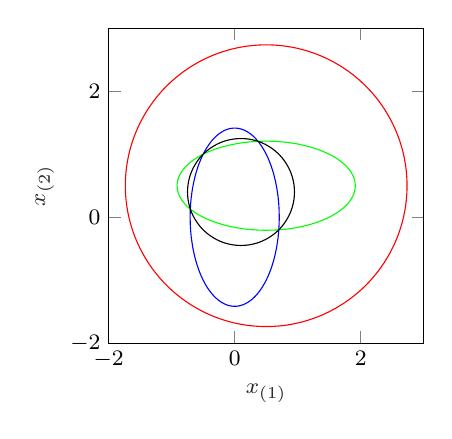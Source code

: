 % This file was created by matlab2tikz.
%
\begin{tikzpicture}
\footnotesize

\begin{axis}[%
width=4cm,
height=4cm,
at={(0in,0in)},
scale only axis,
xmin=-2,
xmax=3,
xlabel style={font=\color{white!15!black}},
xlabel={$x_{(1)}$},
ymin=-2,
ymax=3,
ylabel style={font=\color{white!15!black}},
ylabel={$x_{(2)}$},
axis background/.style={fill=white}
]
\addplot [color=blue, forget plot]
  table[row sep=crcr]{%
0.001	1.414\\
0.006	1.414\\
0.008	1.414\\
0.01	1.414\\
0.014	1.414\\
0.017	1.414\\
0.021	1.414\\
0.023	1.413\\
0.026	1.413\\
0.03	1.413\\
0.032	1.413\\
0.037	1.412\\
0.039	1.412\\
0.041	1.412\\
0.043	1.411\\
0.046	1.411\\
0.048	1.411\\
0.05	1.411\\
0.052	1.41\\
0.055	1.41\\
0.057	1.41\\
0.059	1.409\\
0.061	1.409\\
0.064	1.409\\
0.066	1.408\\
0.068	1.408\\
0.07	1.407\\
0.082	1.405\\
0.084	1.404\\
0.087	1.404\\
0.096	1.401\\
0.098	1.401\\
0.101	1.4\\
0.103	1.399\\
0.105	1.399\\
0.107	1.398\\
0.11	1.397\\
0.112	1.396\\
0.115	1.395\\
0.117	1.395\\
0.124	1.392\\
0.136	1.388\\
0.139	1.387\\
0.141	1.386\\
0.143	1.385\\
0.146	1.384\\
0.148	1.383\\
0.151	1.382\\
0.153	1.381\\
0.158	1.378\\
0.168	1.374\\
0.171	1.372\\
0.176	1.37\\
0.178	1.369\\
0.181	1.367\\
0.183	1.366\\
0.191	1.361\\
0.194	1.36\\
0.197	1.359\\
0.199	1.357\\
0.202	1.355\\
0.207	1.352\\
0.21	1.351\\
0.218	1.345\\
0.221	1.344\\
0.223	1.342\\
0.226	1.34\\
0.229	1.338\\
0.232	1.336\\
0.234	1.334\\
0.237	1.332\\
0.24	1.33\\
0.243	1.328\\
0.246	1.326\\
0.248	1.324\\
0.251	1.322\\
0.254	1.32\\
0.257	1.317\\
0.263	1.313\\
0.266	1.31\\
0.269	1.308\\
0.272	1.306\\
0.275	1.303\\
0.278	1.301\\
0.284	1.295\\
0.287	1.293\\
0.29	1.29\\
0.293	1.287\\
0.299	1.282\\
0.302	1.279\\
0.308	1.273\\
0.311	1.27\\
0.321	1.26\\
0.324	1.257\\
0.328	1.253\\
0.331	1.25\\
0.334	1.247\\
0.337	1.243\\
0.344	1.236\\
0.347	1.232\\
0.35	1.228\\
0.354	1.224\\
0.357	1.22\\
0.361	1.216\\
0.364	1.212\\
0.367	1.208\\
0.371	1.204\\
0.378	1.195\\
0.385	1.186\\
0.388	1.182\\
0.392	1.177\\
0.399	1.167\\
0.406	1.157\\
0.413	1.147\\
0.417	1.142\\
0.421	1.136\\
0.425	1.131\\
0.428	1.125\\
0.432	1.12\\
0.436	1.114\\
0.44	1.108\\
0.443	1.102\\
0.447	1.096\\
0.455	1.083\\
0.458	1.077\\
0.462	1.07\\
0.466	1.063\\
0.47	1.057\\
0.474	1.05\\
0.478	1.043\\
0.482	1.036\\
0.485	1.028\\
0.489	1.021\\
0.493	1.013\\
0.497	1.006\\
0.505	0.99\\
0.509	0.982\\
0.513	0.973\\
0.517	0.965\\
0.521	0.957\\
0.525	0.948\\
0.529	0.939\\
0.533	0.93\\
0.537	0.921\\
0.541	0.912\\
0.544	0.902\\
0.548	0.893\\
0.552	0.883\\
0.556	0.873\\
0.56	0.863\\
0.564	0.853\\
0.568	0.842\\
0.572	0.832\\
0.576	0.821\\
0.58	0.81\\
0.583	0.799\\
0.587	0.788\\
0.591	0.776\\
0.595	0.765\\
0.599	0.753\\
0.602	0.741\\
0.606	0.729\\
0.61	0.717\\
0.613	0.704\\
0.617	0.692\\
0.62	0.679\\
0.624	0.666\\
0.627	0.653\\
0.631	0.639\\
0.634	0.626\\
0.637	0.612\\
0.641	0.598\\
0.644	0.584\\
0.647	0.57\\
0.65	0.556\\
0.653	0.541\\
0.656	0.526\\
0.659	0.512\\
0.662	0.497\\
0.665	0.481\\
0.668	0.466\\
0.67	0.451\\
0.675	0.419\\
0.678	0.403\\
0.68	0.387\\
0.682	0.371\\
0.684	0.355\\
0.687	0.338\\
0.689	0.322\\
0.691	0.305\\
0.692	0.288\\
0.694	0.271\\
0.696	0.254\\
0.697	0.237\\
0.699	0.22\\
0.7	0.203\\
0.701	0.185\\
0.702	0.168\\
0.703	0.15\\
0.704	0.133\\
0.705	0.115\\
0.705	0.098\\
0.706	0.08\\
0.706	0.062\\
0.707	0.044\\
0.707	0.027\\
0.707	0.009\\
0.707	-0.009\\
0.707	-0.027\\
0.707	-0.044\\
0.706	-0.062\\
0.706	-0.08\\
0.705	-0.098\\
0.705	-0.115\\
0.704	-0.133\\
0.703	-0.15\\
0.702	-0.168\\
0.701	-0.185\\
0.7	-0.203\\
0.699	-0.22\\
0.697	-0.237\\
0.696	-0.254\\
0.694	-0.271\\
0.692	-0.288\\
0.691	-0.305\\
0.689	-0.322\\
0.687	-0.338\\
0.684	-0.355\\
0.682	-0.371\\
0.68	-0.387\\
0.678	-0.403\\
0.675	-0.419\\
0.67	-0.451\\
0.668	-0.466\\
0.665	-0.481\\
0.662	-0.497\\
0.659	-0.512\\
0.656	-0.526\\
0.653	-0.541\\
0.65	-0.556\\
0.647	-0.57\\
0.644	-0.584\\
0.641	-0.598\\
0.637	-0.612\\
0.634	-0.626\\
0.631	-0.639\\
0.627	-0.653\\
0.624	-0.666\\
0.62	-0.679\\
0.617	-0.692\\
0.613	-0.704\\
0.61	-0.717\\
0.606	-0.729\\
0.602	-0.741\\
0.599	-0.753\\
0.595	-0.765\\
0.591	-0.776\\
0.587	-0.788\\
0.583	-0.799\\
0.58	-0.81\\
0.576	-0.821\\
0.572	-0.832\\
0.568	-0.842\\
0.564	-0.853\\
0.56	-0.863\\
0.556	-0.873\\
0.552	-0.883\\
0.548	-0.893\\
0.544	-0.902\\
0.541	-0.912\\
0.537	-0.921\\
0.533	-0.93\\
0.529	-0.939\\
0.525	-0.948\\
0.521	-0.957\\
0.517	-0.965\\
0.513	-0.973\\
0.509	-0.982\\
0.505	-0.99\\
0.497	-1.006\\
0.493	-1.013\\
0.489	-1.021\\
0.485	-1.028\\
0.482	-1.036\\
0.478	-1.043\\
0.474	-1.05\\
0.47	-1.057\\
0.466	-1.063\\
0.462	-1.07\\
0.458	-1.077\\
0.455	-1.083\\
0.447	-1.096\\
0.443	-1.102\\
0.44	-1.108\\
0.436	-1.114\\
0.432	-1.12\\
0.428	-1.125\\
0.425	-1.131\\
0.421	-1.136\\
0.417	-1.142\\
0.413	-1.147\\
0.406	-1.157\\
0.399	-1.167\\
0.392	-1.177\\
0.388	-1.182\\
0.385	-1.186\\
0.378	-1.195\\
0.371	-1.204\\
0.367	-1.208\\
0.364	-1.212\\
0.361	-1.216\\
0.357	-1.22\\
0.354	-1.224\\
0.35	-1.228\\
0.347	-1.232\\
0.344	-1.236\\
0.337	-1.243\\
0.334	-1.247\\
0.331	-1.25\\
0.328	-1.253\\
0.324	-1.257\\
0.321	-1.26\\
0.311	-1.27\\
0.308	-1.273\\
0.302	-1.279\\
0.299	-1.282\\
0.293	-1.287\\
0.29	-1.29\\
0.287	-1.293\\
0.284	-1.295\\
0.278	-1.301\\
0.275	-1.303\\
0.272	-1.306\\
0.269	-1.308\\
0.266	-1.31\\
0.263	-1.313\\
0.257	-1.317\\
0.254	-1.32\\
0.251	-1.322\\
0.248	-1.324\\
0.246	-1.326\\
0.243	-1.328\\
0.24	-1.33\\
0.237	-1.332\\
0.234	-1.334\\
0.232	-1.336\\
0.229	-1.338\\
0.226	-1.34\\
0.223	-1.342\\
0.221	-1.344\\
0.218	-1.345\\
0.21	-1.351\\
0.207	-1.352\\
0.202	-1.355\\
0.199	-1.357\\
0.197	-1.359\\
0.194	-1.36\\
0.191	-1.361\\
0.183	-1.366\\
0.181	-1.367\\
0.178	-1.369\\
0.176	-1.37\\
0.171	-1.372\\
0.168	-1.374\\
0.158	-1.378\\
0.153	-1.381\\
0.151	-1.382\\
0.148	-1.383\\
0.146	-1.384\\
0.143	-1.385\\
0.141	-1.386\\
0.139	-1.387\\
0.136	-1.388\\
0.124	-1.392\\
0.117	-1.395\\
0.115	-1.395\\
0.112	-1.396\\
0.11	-1.397\\
0.107	-1.398\\
0.105	-1.399\\
0.103	-1.399\\
0.101	-1.4\\
0.098	-1.401\\
0.096	-1.401\\
0.087	-1.404\\
0.084	-1.404\\
0.082	-1.405\\
0.07	-1.407\\
0.068	-1.408\\
0.066	-1.408\\
0.064	-1.409\\
0.061	-1.409\\
0.059	-1.409\\
0.057	-1.41\\
0.055	-1.41\\
0.052	-1.41\\
0.05	-1.411\\
0.048	-1.411\\
0.046	-1.411\\
0.043	-1.411\\
0.041	-1.412\\
0.039	-1.412\\
0.037	-1.412\\
0.032	-1.413\\
0.03	-1.413\\
0.026	-1.413\\
0.023	-1.413\\
0.021	-1.414\\
0.017	-1.414\\
0.014	-1.414\\
0.01	-1.414\\
0.008	-1.414\\
0.006	-1.414\\
-0.006	-1.414\\
-0.008	-1.414\\
-0.01	-1.414\\
-0.014	-1.414\\
-0.017	-1.414\\
-0.021	-1.414\\
-0.023	-1.413\\
-0.026	-1.413\\
-0.03	-1.413\\
-0.032	-1.413\\
-0.037	-1.412\\
-0.039	-1.412\\
-0.041	-1.412\\
-0.043	-1.411\\
-0.046	-1.411\\
-0.048	-1.411\\
-0.05	-1.411\\
-0.052	-1.41\\
-0.055	-1.41\\
-0.057	-1.41\\
-0.059	-1.409\\
-0.061	-1.409\\
-0.064	-1.409\\
-0.066	-1.408\\
-0.068	-1.408\\
-0.07	-1.407\\
-0.082	-1.405\\
-0.084	-1.404\\
-0.087	-1.404\\
-0.096	-1.401\\
-0.098	-1.401\\
-0.101	-1.4\\
-0.103	-1.399\\
-0.105	-1.399\\
-0.107	-1.398\\
-0.11	-1.397\\
-0.112	-1.396\\
-0.115	-1.395\\
-0.117	-1.395\\
-0.124	-1.392\\
-0.136	-1.388\\
-0.139	-1.387\\
-0.141	-1.386\\
-0.143	-1.385\\
-0.146	-1.384\\
-0.148	-1.383\\
-0.151	-1.382\\
-0.153	-1.381\\
-0.158	-1.378\\
-0.168	-1.374\\
-0.171	-1.372\\
-0.176	-1.37\\
-0.178	-1.369\\
-0.181	-1.367\\
-0.183	-1.366\\
-0.191	-1.361\\
-0.194	-1.36\\
-0.197	-1.359\\
-0.199	-1.357\\
-0.202	-1.355\\
-0.207	-1.352\\
-0.21	-1.351\\
-0.218	-1.345\\
-0.221	-1.344\\
-0.223	-1.342\\
-0.226	-1.34\\
-0.229	-1.338\\
-0.232	-1.336\\
-0.234	-1.334\\
-0.237	-1.332\\
-0.24	-1.33\\
-0.243	-1.328\\
-0.246	-1.326\\
-0.248	-1.324\\
-0.251	-1.322\\
-0.254	-1.32\\
-0.257	-1.317\\
-0.263	-1.313\\
-0.266	-1.31\\
-0.269	-1.308\\
-0.272	-1.306\\
-0.275	-1.303\\
-0.278	-1.301\\
-0.284	-1.295\\
-0.287	-1.293\\
-0.29	-1.29\\
-0.293	-1.287\\
-0.299	-1.282\\
-0.302	-1.279\\
-0.308	-1.273\\
-0.311	-1.27\\
-0.321	-1.26\\
-0.324	-1.257\\
-0.328	-1.253\\
-0.331	-1.25\\
-0.334	-1.247\\
-0.337	-1.243\\
-0.344	-1.236\\
-0.347	-1.232\\
-0.35	-1.228\\
-0.354	-1.224\\
-0.357	-1.22\\
-0.361	-1.216\\
-0.364	-1.212\\
-0.367	-1.208\\
-0.371	-1.204\\
-0.378	-1.195\\
-0.385	-1.186\\
-0.388	-1.182\\
-0.392	-1.177\\
-0.399	-1.167\\
-0.406	-1.157\\
-0.413	-1.147\\
-0.417	-1.142\\
-0.421	-1.136\\
-0.425	-1.131\\
-0.428	-1.125\\
-0.432	-1.12\\
-0.436	-1.114\\
-0.44	-1.108\\
-0.443	-1.102\\
-0.447	-1.096\\
-0.455	-1.083\\
-0.458	-1.077\\
-0.462	-1.07\\
-0.466	-1.063\\
-0.47	-1.057\\
-0.474	-1.05\\
-0.478	-1.043\\
-0.482	-1.036\\
-0.485	-1.028\\
-0.489	-1.021\\
-0.493	-1.013\\
-0.497	-1.006\\
-0.505	-0.99\\
-0.509	-0.982\\
-0.513	-0.973\\
-0.517	-0.965\\
-0.521	-0.957\\
-0.525	-0.948\\
-0.529	-0.939\\
-0.533	-0.93\\
-0.537	-0.921\\
-0.541	-0.912\\
-0.544	-0.902\\
-0.548	-0.893\\
-0.552	-0.883\\
-0.556	-0.873\\
-0.56	-0.863\\
-0.564	-0.853\\
-0.568	-0.842\\
-0.572	-0.832\\
-0.576	-0.821\\
-0.58	-0.81\\
-0.583	-0.799\\
-0.587	-0.788\\
-0.591	-0.776\\
-0.595	-0.765\\
-0.599	-0.753\\
-0.602	-0.741\\
-0.606	-0.729\\
-0.61	-0.717\\
-0.613	-0.704\\
-0.617	-0.692\\
-0.62	-0.679\\
-0.624	-0.666\\
-0.627	-0.653\\
-0.631	-0.639\\
-0.634	-0.626\\
-0.637	-0.612\\
-0.641	-0.598\\
-0.644	-0.584\\
-0.647	-0.57\\
-0.65	-0.556\\
-0.653	-0.541\\
-0.656	-0.526\\
-0.659	-0.512\\
-0.662	-0.497\\
-0.665	-0.481\\
-0.668	-0.466\\
-0.67	-0.451\\
-0.675	-0.419\\
-0.678	-0.403\\
-0.68	-0.387\\
-0.682	-0.371\\
-0.684	-0.355\\
-0.687	-0.338\\
-0.689	-0.322\\
-0.691	-0.305\\
-0.692	-0.288\\
-0.694	-0.271\\
-0.696	-0.254\\
-0.697	-0.237\\
-0.699	-0.22\\
-0.7	-0.203\\
-0.701	-0.185\\
-0.702	-0.168\\
-0.703	-0.15\\
-0.704	-0.133\\
-0.705	-0.115\\
-0.705	-0.098\\
-0.706	-0.08\\
-0.706	-0.062\\
-0.707	-0.044\\
-0.707	-0.027\\
-0.707	-0.009\\
-0.707	0.009\\
-0.707	0.027\\
-0.707	0.044\\
-0.706	0.062\\
-0.706	0.08\\
-0.705	0.098\\
-0.705	0.115\\
-0.704	0.133\\
-0.703	0.15\\
-0.702	0.168\\
-0.701	0.185\\
-0.7	0.203\\
-0.699	0.22\\
-0.697	0.237\\
-0.696	0.254\\
-0.694	0.271\\
-0.692	0.288\\
-0.691	0.305\\
-0.689	0.322\\
-0.687	0.338\\
-0.684	0.355\\
-0.682	0.371\\
-0.68	0.387\\
-0.678	0.403\\
-0.675	0.419\\
-0.67	0.451\\
-0.668	0.466\\
-0.665	0.481\\
-0.662	0.497\\
-0.659	0.512\\
-0.656	0.526\\
-0.653	0.541\\
-0.65	0.556\\
-0.647	0.57\\
-0.644	0.584\\
-0.641	0.598\\
-0.637	0.612\\
-0.634	0.626\\
-0.631	0.639\\
-0.627	0.653\\
-0.624	0.666\\
-0.62	0.679\\
-0.617	0.692\\
-0.613	0.704\\
-0.61	0.717\\
-0.606	0.729\\
-0.602	0.741\\
-0.599	0.753\\
-0.595	0.765\\
-0.591	0.776\\
-0.587	0.788\\
-0.583	0.799\\
-0.58	0.81\\
-0.576	0.821\\
-0.572	0.832\\
-0.568	0.842\\
-0.564	0.853\\
-0.56	0.863\\
-0.556	0.873\\
-0.552	0.883\\
-0.548	0.893\\
-0.544	0.902\\
-0.541	0.912\\
-0.537	0.921\\
-0.533	0.93\\
-0.529	0.939\\
-0.525	0.948\\
-0.521	0.957\\
-0.517	0.965\\
-0.513	0.973\\
-0.509	0.982\\
-0.505	0.99\\
-0.497	1.006\\
-0.493	1.013\\
-0.489	1.021\\
-0.485	1.028\\
-0.482	1.036\\
-0.478	1.043\\
-0.474	1.05\\
-0.47	1.057\\
-0.466	1.063\\
-0.462	1.07\\
-0.458	1.077\\
-0.455	1.083\\
-0.447	1.096\\
-0.443	1.102\\
-0.44	1.108\\
-0.436	1.114\\
-0.432	1.12\\
-0.428	1.125\\
-0.425	1.131\\
-0.421	1.136\\
-0.417	1.142\\
-0.413	1.147\\
-0.406	1.157\\
-0.399	1.167\\
-0.392	1.177\\
-0.388	1.182\\
-0.385	1.186\\
-0.378	1.195\\
-0.371	1.204\\
-0.367	1.208\\
-0.364	1.212\\
-0.361	1.216\\
-0.357	1.22\\
-0.354	1.224\\
-0.35	1.228\\
-0.347	1.232\\
-0.344	1.236\\
-0.337	1.243\\
-0.334	1.247\\
-0.331	1.25\\
-0.328	1.253\\
-0.324	1.257\\
-0.321	1.26\\
-0.311	1.27\\
-0.308	1.273\\
-0.302	1.279\\
-0.299	1.282\\
-0.293	1.287\\
-0.29	1.29\\
-0.287	1.293\\
-0.284	1.295\\
-0.278	1.301\\
-0.275	1.303\\
-0.272	1.306\\
-0.269	1.308\\
-0.266	1.31\\
-0.263	1.313\\
-0.257	1.317\\
-0.254	1.32\\
-0.251	1.322\\
-0.248	1.324\\
-0.246	1.326\\
-0.243	1.328\\
-0.24	1.33\\
-0.237	1.332\\
-0.234	1.334\\
-0.232	1.336\\
-0.229	1.338\\
-0.226	1.34\\
-0.223	1.342\\
-0.221	1.344\\
-0.218	1.345\\
-0.21	1.351\\
-0.207	1.352\\
-0.202	1.355\\
-0.199	1.357\\
-0.197	1.359\\
-0.194	1.36\\
-0.191	1.361\\
-0.183	1.366\\
-0.181	1.367\\
-0.178	1.369\\
-0.176	1.37\\
-0.171	1.372\\
-0.168	1.374\\
-0.158	1.378\\
-0.153	1.381\\
-0.151	1.382\\
-0.148	1.383\\
-0.146	1.384\\
-0.143	1.385\\
-0.141	1.386\\
-0.139	1.387\\
-0.136	1.388\\
-0.124	1.392\\
-0.117	1.395\\
-0.115	1.395\\
-0.112	1.396\\
-0.11	1.397\\
-0.107	1.398\\
-0.105	1.399\\
-0.103	1.399\\
-0.101	1.4\\
-0.098	1.401\\
-0.096	1.401\\
-0.087	1.404\\
-0.084	1.404\\
-0.082	1.405\\
-0.07	1.407\\
-0.068	1.408\\
-0.066	1.408\\
-0.064	1.409\\
-0.061	1.409\\
-0.059	1.409\\
-0.057	1.41\\
-0.055	1.41\\
-0.052	1.41\\
-0.05	1.411\\
-0.048	1.411\\
-0.046	1.411\\
-0.043	1.411\\
-0.041	1.412\\
-0.039	1.412\\
-0.037	1.412\\
-0.032	1.413\\
-0.03	1.413\\
-0.026	1.413\\
-0.023	1.413\\
-0.021	1.414\\
-0.017	1.414\\
-0.014	1.414\\
-0.01	1.414\\
-0.008	1.414\\
-0.006	1.414\\
0.001	1.414\\
};
\addplot [color=green, forget plot]
  table[row sep=crcr]{%
1.914	0.501\\
1.914	0.506\\
1.914	0.508\\
1.914	0.51\\
1.914	0.514\\
1.914	0.517\\
1.914	0.521\\
1.913	0.523\\
1.913	0.526\\
1.913	0.53\\
1.913	0.532\\
1.912	0.537\\
1.912	0.539\\
1.912	0.541\\
1.911	0.543\\
1.911	0.546\\
1.911	0.548\\
1.911	0.55\\
1.91	0.552\\
1.91	0.555\\
1.91	0.557\\
1.909	0.559\\
1.909	0.561\\
1.909	0.564\\
1.908	0.566\\
1.908	0.568\\
1.907	0.571\\
1.905	0.582\\
1.904	0.584\\
1.904	0.587\\
1.901	0.596\\
1.901	0.598\\
1.9	0.601\\
1.899	0.603\\
1.899	0.605\\
1.898	0.608\\
1.897	0.61\\
1.896	0.612\\
1.895	0.615\\
1.895	0.617\\
1.892	0.624\\
1.888	0.636\\
1.887	0.638\\
1.886	0.641\\
1.885	0.643\\
1.884	0.646\\
1.883	0.648\\
1.882	0.651\\
1.881	0.653\\
1.878	0.658\\
1.874	0.668\\
1.872	0.671\\
1.87	0.676\\
1.869	0.678\\
1.867	0.681\\
1.866	0.683\\
1.861	0.691\\
1.86	0.694\\
1.859	0.697\\
1.857	0.699\\
1.855	0.702\\
1.852	0.707\\
1.851	0.71\\
1.845	0.718\\
1.844	0.721\\
1.842	0.723\\
1.84	0.726\\
1.838	0.729\\
1.836	0.732\\
1.834	0.734\\
1.832	0.737\\
1.83	0.74\\
1.828	0.743\\
1.826	0.746\\
1.824	0.749\\
1.822	0.751\\
1.82	0.754\\
1.817	0.757\\
1.813	0.763\\
1.81	0.766\\
1.808	0.769\\
1.806	0.772\\
1.803	0.775\\
1.801	0.778\\
1.795	0.784\\
1.793	0.787\\
1.79	0.79\\
1.787	0.793\\
1.782	0.799\\
1.779	0.802\\
1.773	0.808\\
1.77	0.811\\
1.76	0.821\\
1.757	0.824\\
1.753	0.828\\
1.75	0.831\\
1.747	0.834\\
1.743	0.837\\
1.736	0.844\\
1.732	0.847\\
1.728	0.851\\
1.724	0.854\\
1.72	0.857\\
1.716	0.861\\
1.712	0.864\\
1.708	0.868\\
1.704	0.871\\
1.695	0.878\\
1.686	0.885\\
1.682	0.888\\
1.677	0.892\\
1.667	0.899\\
1.657	0.906\\
1.647	0.913\\
1.642	0.917\\
1.636	0.921\\
1.631	0.925\\
1.625	0.928\\
1.62	0.932\\
1.614	0.936\\
1.608	0.94\\
1.602	0.943\\
1.596	0.947\\
1.583	0.955\\
1.577	0.958\\
1.57	0.962\\
1.563	0.966\\
1.557	0.97\\
1.55	0.974\\
1.543	0.978\\
1.536	0.982\\
1.528	0.986\\
1.521	0.989\\
1.513	0.993\\
1.506	0.997\\
1.49	1.005\\
1.482	1.009\\
1.473	1.013\\
1.465	1.017\\
1.456	1.021\\
1.448	1.025\\
1.439	1.029\\
1.43	1.033\\
1.421	1.037\\
1.412	1.041\\
1.402	1.044\\
1.393	1.048\\
1.383	1.052\\
1.373	1.056\\
1.363	1.06\\
1.353	1.064\\
1.342	1.068\\
1.332	1.072\\
1.321	1.076\\
1.31	1.08\\
1.299	1.083\\
1.288	1.087\\
1.276	1.091\\
1.265	1.095\\
1.253	1.099\\
1.241	1.102\\
1.229	1.106\\
1.217	1.11\\
1.204	1.113\\
1.192	1.117\\
1.179	1.12\\
1.166	1.124\\
1.153	1.127\\
1.139	1.131\\
1.126	1.134\\
1.112	1.137\\
1.098	1.141\\
1.084	1.144\\
1.07	1.147\\
1.056	1.15\\
1.041	1.153\\
1.026	1.156\\
1.012	1.159\\
0.997	1.162\\
0.981	1.165\\
0.966	1.168\\
0.951	1.17\\
0.919	1.175\\
0.903	1.178\\
0.887	1.18\\
0.871	1.182\\
0.855	1.185\\
0.838	1.187\\
0.822	1.189\\
0.805	1.19\\
0.788	1.192\\
0.771	1.194\\
0.754	1.196\\
0.737	1.197\\
0.72	1.198\\
0.703	1.2\\
0.685	1.201\\
0.668	1.202\\
0.65	1.203\\
0.633	1.204\\
0.615	1.205\\
0.598	1.205\\
0.58	1.206\\
0.562	1.206\\
0.544	1.207\\
0.527	1.207\\
0.509	1.207\\
0.491	1.207\\
0.473	1.207\\
0.456	1.207\\
0.438	1.206\\
0.42	1.206\\
0.403	1.205\\
0.385	1.205\\
0.367	1.204\\
0.35	1.203\\
0.332	1.202\\
0.315	1.201\\
0.297	1.2\\
0.28	1.198\\
0.263	1.197\\
0.246	1.196\\
0.229	1.194\\
0.212	1.192\\
0.195	1.19\\
0.178	1.189\\
0.162	1.187\\
0.145	1.185\\
0.129	1.182\\
0.113	1.18\\
0.097	1.178\\
0.081	1.175\\
0.049	1.17\\
0.034	1.168\\
0.019	1.165\\
0.003	1.162\\
-0.012	1.159\\
-0.026	1.156\\
-0.041	1.153\\
-0.056	1.15\\
-0.07	1.147\\
-0.084	1.144\\
-0.098	1.141\\
-0.112	1.137\\
-0.126	1.134\\
-0.139	1.131\\
-0.153	1.127\\
-0.166	1.124\\
-0.179	1.12\\
-0.192	1.117\\
-0.204	1.113\\
-0.217	1.11\\
-0.229	1.106\\
-0.241	1.102\\
-0.253	1.099\\
-0.265	1.095\\
-0.276	1.091\\
-0.288	1.087\\
-0.299	1.083\\
-0.31	1.08\\
-0.321	1.076\\
-0.332	1.072\\
-0.342	1.068\\
-0.353	1.064\\
-0.363	1.06\\
-0.373	1.056\\
-0.383	1.052\\
-0.393	1.048\\
-0.402	1.044\\
-0.412	1.041\\
-0.421	1.037\\
-0.43	1.033\\
-0.439	1.029\\
-0.448	1.025\\
-0.457	1.021\\
-0.465	1.017\\
-0.473	1.013\\
-0.482	1.009\\
-0.49	1.005\\
-0.505	0.997\\
-0.513	0.993\\
-0.521	0.989\\
-0.528	0.986\\
-0.535	0.982\\
-0.543	0.978\\
-0.55	0.974\\
-0.557	0.97\\
-0.564	0.966\\
-0.57	0.962\\
-0.577	0.958\\
-0.583	0.955\\
-0.596	0.947\\
-0.602	0.943\\
-0.608	0.94\\
-0.614	0.936\\
-0.62	0.932\\
-0.625	0.928\\
-0.631	0.925\\
-0.636	0.921\\
-0.642	0.917\\
-0.647	0.913\\
-0.657	0.906\\
-0.667	0.899\\
-0.677	0.892\\
-0.682	0.888\\
-0.686	0.885\\
-0.695	0.878\\
-0.704	0.871\\
-0.708	0.868\\
-0.712	0.864\\
-0.717	0.861\\
-0.721	0.857\\
-0.724	0.854\\
-0.728	0.851\\
-0.732	0.847\\
-0.736	0.844\\
-0.743	0.837\\
-0.747	0.834\\
-0.75	0.831\\
-0.753	0.828\\
-0.757	0.824\\
-0.76	0.821\\
-0.77	0.811\\
-0.773	0.808\\
-0.779	0.802\\
-0.782	0.799\\
-0.787	0.793\\
-0.79	0.79\\
-0.793	0.787\\
-0.795	0.784\\
-0.801	0.778\\
-0.803	0.775\\
-0.806	0.772\\
-0.808	0.769\\
-0.81	0.766\\
-0.813	0.763\\
-0.817	0.757\\
-0.82	0.754\\
-0.822	0.751\\
-0.824	0.749\\
-0.826	0.746\\
-0.828	0.743\\
-0.83	0.74\\
-0.832	0.737\\
-0.834	0.734\\
-0.836	0.732\\
-0.838	0.729\\
-0.84	0.726\\
-0.842	0.723\\
-0.844	0.721\\
-0.845	0.718\\
-0.851	0.71\\
-0.852	0.707\\
-0.855	0.702\\
-0.857	0.699\\
-0.859	0.697\\
-0.86	0.694\\
-0.862	0.691\\
-0.866	0.683\\
-0.867	0.681\\
-0.869	0.678\\
-0.87	0.676\\
-0.872	0.671\\
-0.874	0.668\\
-0.878	0.658\\
-0.881	0.653\\
-0.882	0.651\\
-0.883	0.648\\
-0.884	0.646\\
-0.885	0.643\\
-0.886	0.641\\
-0.887	0.638\\
-0.888	0.636\\
-0.892	0.624\\
-0.895	0.617\\
-0.895	0.615\\
-0.896	0.612\\
-0.897	0.61\\
-0.898	0.608\\
-0.898	0.605\\
-0.899	0.603\\
-0.9	0.601\\
-0.9	0.598\\
-0.901	0.596\\
-0.904	0.587\\
-0.904	0.584\\
-0.905	0.582\\
-0.907	0.571\\
-0.908	0.568\\
-0.908	0.566\\
-0.908	0.564\\
-0.909	0.561\\
-0.909	0.559\\
-0.91	0.557\\
-0.91	0.555\\
-0.91	0.552\\
-0.911	0.55\\
-0.911	0.548\\
-0.911	0.546\\
-0.911	0.543\\
-0.912	0.541\\
-0.912	0.539\\
-0.912	0.537\\
-0.913	0.532\\
-0.913	0.53\\
-0.913	0.526\\
-0.913	0.523\\
-0.914	0.521\\
-0.914	0.517\\
-0.914	0.514\\
-0.914	0.51\\
-0.914	0.508\\
-0.914	0.506\\
-0.914	0.494\\
-0.914	0.492\\
-0.914	0.49\\
-0.914	0.486\\
-0.914	0.483\\
-0.914	0.479\\
-0.913	0.477\\
-0.913	0.474\\
-0.913	0.47\\
-0.913	0.468\\
-0.912	0.463\\
-0.912	0.461\\
-0.912	0.459\\
-0.911	0.457\\
-0.911	0.454\\
-0.911	0.452\\
-0.911	0.45\\
-0.91	0.448\\
-0.91	0.445\\
-0.91	0.443\\
-0.909	0.441\\
-0.909	0.439\\
-0.908	0.436\\
-0.908	0.434\\
-0.908	0.432\\
-0.907	0.429\\
-0.905	0.418\\
-0.904	0.416\\
-0.904	0.413\\
-0.901	0.404\\
-0.9	0.402\\
-0.9	0.4\\
-0.899	0.397\\
-0.898	0.395\\
-0.898	0.393\\
-0.897	0.39\\
-0.896	0.388\\
-0.895	0.385\\
-0.895	0.383\\
-0.892	0.376\\
-0.888	0.364\\
-0.887	0.361\\
-0.886	0.359\\
-0.885	0.357\\
-0.884	0.354\\
-0.883	0.352\\
-0.882	0.349\\
-0.881	0.347\\
-0.878	0.342\\
-0.874	0.332\\
-0.872	0.329\\
-0.87	0.324\\
-0.869	0.322\\
-0.867	0.319\\
-0.866	0.317\\
-0.862	0.309\\
-0.86	0.306\\
-0.859	0.303\\
-0.857	0.301\\
-0.855	0.298\\
-0.852	0.293\\
-0.851	0.29\\
-0.845	0.282\\
-0.844	0.279\\
-0.842	0.277\\
-0.84	0.274\\
-0.838	0.271\\
-0.836	0.268\\
-0.834	0.266\\
-0.832	0.263\\
-0.83	0.26\\
-0.828	0.257\\
-0.826	0.254\\
-0.824	0.252\\
-0.822	0.249\\
-0.82	0.246\\
-0.817	0.243\\
-0.813	0.237\\
-0.81	0.234\\
-0.808	0.231\\
-0.806	0.228\\
-0.803	0.225\\
-0.801	0.222\\
-0.795	0.216\\
-0.793	0.213\\
-0.79	0.21\\
-0.787	0.207\\
-0.782	0.201\\
-0.779	0.198\\
-0.773	0.192\\
-0.77	0.189\\
-0.76	0.179\\
-0.757	0.176\\
-0.753	0.172\\
-0.75	0.169\\
-0.747	0.166\\
-0.743	0.163\\
-0.736	0.156\\
-0.732	0.153\\
-0.728	0.149\\
-0.724	0.146\\
-0.721	0.143\\
-0.717	0.139\\
-0.712	0.136\\
-0.708	0.133\\
-0.704	0.129\\
-0.695	0.122\\
-0.686	0.115\\
-0.682	0.112\\
-0.677	0.108\\
-0.667	0.101\\
-0.657	0.094\\
-0.647	0.086\\
-0.642	0.083\\
-0.636	0.079\\
-0.631	0.075\\
-0.625	0.072\\
-0.62	0.068\\
-0.614	0.064\\
-0.608	0.06\\
-0.602	0.057\\
-0.596	0.053\\
-0.583	0.045\\
-0.577	0.042\\
-0.57	0.038\\
-0.564	0.034\\
-0.557	0.03\\
-0.55	0.026\\
-0.543	0.022\\
-0.535	0.018\\
-0.528	0.015\\
-0.521	0.011\\
-0.513	0.007\\
-0.505	0.003\\
-0.49	-0.005\\
-0.482	-0.009\\
-0.473	-0.013\\
-0.465	-0.017\\
-0.457	-0.021\\
-0.448	-0.025\\
-0.439	-0.029\\
-0.43	-0.033\\
-0.421	-0.037\\
-0.412	-0.041\\
-0.402	-0.044\\
-0.393	-0.049\\
-0.383	-0.052\\
-0.373	-0.056\\
-0.363	-0.06\\
-0.353	-0.064\\
-0.342	-0.068\\
-0.332	-0.072\\
-0.321	-0.076\\
-0.31	-0.08\\
-0.299	-0.083\\
-0.288	-0.087\\
-0.276	-0.091\\
-0.265	-0.095\\
-0.253	-0.099\\
-0.241	-0.102\\
-0.229	-0.106\\
-0.217	-0.11\\
-0.204	-0.113\\
-0.192	-0.117\\
-0.179	-0.12\\
-0.166	-0.124\\
-0.153	-0.127\\
-0.139	-0.131\\
-0.126	-0.134\\
-0.112	-0.137\\
-0.098	-0.141\\
-0.084	-0.144\\
-0.07	-0.147\\
-0.056	-0.15\\
-0.041	-0.153\\
-0.026	-0.156\\
-0.012	-0.159\\
0.003	-0.162\\
0.019	-0.165\\
0.034	-0.168\\
0.049	-0.17\\
0.081	-0.175\\
0.097	-0.178\\
0.113	-0.18\\
0.129	-0.182\\
0.145	-0.184\\
0.162	-0.187\\
0.178	-0.189\\
0.195	-0.191\\
0.212	-0.192\\
0.229	-0.194\\
0.246	-0.196\\
0.263	-0.197\\
0.28	-0.199\\
0.297	-0.2\\
0.315	-0.201\\
0.332	-0.202\\
0.35	-0.203\\
0.367	-0.204\\
0.385	-0.205\\
0.403	-0.205\\
0.42	-0.206\\
0.438	-0.206\\
0.456	-0.207\\
0.473	-0.207\\
0.491	-0.207\\
0.509	-0.207\\
0.527	-0.207\\
0.544	-0.207\\
0.562	-0.206\\
0.58	-0.206\\
0.598	-0.205\\
0.615	-0.205\\
0.633	-0.204\\
0.65	-0.203\\
0.668	-0.202\\
0.685	-0.201\\
0.703	-0.2\\
0.72	-0.199\\
0.737	-0.197\\
0.754	-0.196\\
0.771	-0.194\\
0.788	-0.192\\
0.805	-0.191\\
0.822	-0.189\\
0.838	-0.187\\
0.855	-0.184\\
0.871	-0.182\\
0.887	-0.18\\
0.903	-0.178\\
0.919	-0.175\\
0.951	-0.17\\
0.966	-0.168\\
0.981	-0.165\\
0.997	-0.162\\
1.012	-0.159\\
1.026	-0.156\\
1.041	-0.153\\
1.056	-0.15\\
1.07	-0.147\\
1.084	-0.144\\
1.098	-0.141\\
1.112	-0.137\\
1.126	-0.134\\
1.139	-0.131\\
1.153	-0.127\\
1.166	-0.124\\
1.179	-0.12\\
1.192	-0.117\\
1.204	-0.113\\
1.217	-0.11\\
1.229	-0.106\\
1.241	-0.102\\
1.253	-0.099\\
1.265	-0.095\\
1.276	-0.091\\
1.288	-0.087\\
1.299	-0.083\\
1.31	-0.08\\
1.321	-0.076\\
1.332	-0.072\\
1.342	-0.068\\
1.353	-0.064\\
1.363	-0.06\\
1.373	-0.056\\
1.383	-0.052\\
1.393	-0.049\\
1.402	-0.044\\
1.412	-0.041\\
1.421	-0.037\\
1.43	-0.033\\
1.439	-0.029\\
1.448	-0.025\\
1.456	-0.021\\
1.465	-0.017\\
1.473	-0.013\\
1.482	-0.009\\
1.49	-0.005\\
1.506	0.003\\
1.513	0.007\\
1.521	0.011\\
1.528	0.015\\
1.536	0.018\\
1.543	0.022\\
1.55	0.026\\
1.557	0.03\\
1.563	0.034\\
1.57	0.038\\
1.577	0.042\\
1.583	0.045\\
1.596	0.053\\
1.602	0.057\\
1.608	0.06\\
1.614	0.064\\
1.62	0.068\\
1.625	0.072\\
1.631	0.075\\
1.636	0.079\\
1.642	0.083\\
1.647	0.086\\
1.657	0.094\\
1.667	0.101\\
1.677	0.108\\
1.682	0.112\\
1.686	0.115\\
1.695	0.122\\
1.704	0.129\\
1.708	0.133\\
1.712	0.136\\
1.716	0.139\\
1.72	0.143\\
1.724	0.146\\
1.728	0.149\\
1.732	0.153\\
1.736	0.156\\
1.743	0.163\\
1.747	0.166\\
1.75	0.169\\
1.753	0.172\\
1.757	0.176\\
1.76	0.179\\
1.77	0.189\\
1.773	0.192\\
1.779	0.198\\
1.782	0.201\\
1.787	0.207\\
1.79	0.21\\
1.793	0.213\\
1.795	0.216\\
1.801	0.222\\
1.803	0.225\\
1.806	0.228\\
1.808	0.231\\
1.81	0.234\\
1.813	0.237\\
1.817	0.243\\
1.82	0.246\\
1.822	0.249\\
1.824	0.252\\
1.826	0.254\\
1.828	0.257\\
1.83	0.26\\
1.832	0.263\\
1.834	0.266\\
1.836	0.268\\
1.838	0.271\\
1.84	0.274\\
1.842	0.277\\
1.844	0.279\\
1.845	0.282\\
1.851	0.29\\
1.852	0.293\\
1.855	0.298\\
1.857	0.301\\
1.859	0.303\\
1.86	0.306\\
1.861	0.309\\
1.866	0.317\\
1.867	0.319\\
1.869	0.322\\
1.87	0.324\\
1.872	0.329\\
1.874	0.332\\
1.878	0.342\\
1.881	0.347\\
1.882	0.349\\
1.883	0.352\\
1.884	0.354\\
1.885	0.357\\
1.886	0.359\\
1.887	0.361\\
1.888	0.364\\
1.892	0.376\\
1.895	0.383\\
1.895	0.385\\
1.896	0.388\\
1.897	0.39\\
1.898	0.393\\
1.899	0.395\\
1.899	0.397\\
1.9	0.4\\
1.901	0.402\\
1.901	0.404\\
1.904	0.413\\
1.904	0.416\\
1.905	0.418\\
1.907	0.429\\
1.908	0.432\\
1.908	0.434\\
1.909	0.436\\
1.909	0.439\\
1.909	0.441\\
1.91	0.443\\
1.91	0.445\\
1.91	0.448\\
1.911	0.45\\
1.911	0.452\\
1.911	0.454\\
1.911	0.457\\
1.912	0.459\\
1.912	0.461\\
1.912	0.463\\
1.913	0.468\\
1.913	0.47\\
1.913	0.474\\
1.913	0.477\\
1.914	0.479\\
1.914	0.483\\
1.914	0.486\\
1.914	0.49\\
1.914	0.492\\
1.914	0.494\\
1.914	0.501\\
};
\addplot [color=red, forget plot]
  table[row sep=crcr]{%
0.507	2.736\\
0.521	2.736\\
0.535	2.736\\
0.549	2.736\\
0.563	2.735\\
0.577	2.735\\
0.591	2.734\\
0.605	2.734\\
0.619	2.733\\
0.633	2.732\\
0.647	2.731\\
0.675	2.729\\
0.703	2.727\\
0.717	2.725\\
0.731	2.724\\
0.745	2.723\\
0.759	2.721\\
0.773	2.719\\
0.801	2.716\\
0.815	2.714\\
0.843	2.71\\
0.857	2.707\\
0.871	2.705\\
0.884	2.703\\
0.898	2.7\\
0.912	2.698\\
0.94	2.692\\
0.953	2.69\\
0.967	2.687\\
0.995	2.681\\
1.022	2.674\\
1.036	2.671\\
1.049	2.668\\
1.063	2.664\\
1.077	2.66\\
1.09	2.657\\
1.104	2.653\\
1.131	2.645\\
1.144	2.641\\
1.157	2.637\\
1.184	2.629\\
1.198	2.624\\
1.211	2.62\\
1.224	2.615\\
1.238	2.611\\
1.264	2.602\\
1.29	2.592\\
1.304	2.587\\
1.317	2.582\\
1.33	2.576\\
1.343	2.571\\
1.356	2.566\\
1.369	2.56\\
1.395	2.549\\
1.407	2.544\\
1.42	2.538\\
1.433	2.532\\
1.458	2.52\\
1.471	2.514\\
1.484	2.508\\
1.509	2.495\\
1.521	2.489\\
1.534	2.483\\
1.546	2.476\\
1.559	2.47\\
1.571	2.463\\
1.583	2.456\\
1.596	2.449\\
1.608	2.442\\
1.62	2.435\\
1.644	2.421\\
1.656	2.414\\
1.668	2.407\\
1.68	2.399\\
1.704	2.384\\
1.716	2.377\\
1.728	2.369\\
1.739	2.361\\
1.751	2.353\\
1.763	2.345\\
1.774	2.337\\
1.786	2.329\\
1.797	2.321\\
1.82	2.305\\
1.843	2.288\\
1.854	2.28\\
1.876	2.263\\
1.887	2.254\\
1.898	2.245\\
1.909	2.236\\
1.92	2.227\\
1.942	2.209\\
1.963	2.191\\
1.974	2.182\\
1.994	2.163\\
2.005	2.154\\
2.015	2.144\\
2.026	2.135\\
2.036	2.125\\
2.046	2.115\\
2.056	2.106\\
2.066	2.096\\
2.076	2.086\\
2.086	2.076\\
2.096	2.066\\
2.106	2.056\\
2.115	2.046\\
2.125	2.036\\
2.135	2.026\\
2.144	2.015\\
2.154	2.005\\
2.163	1.994\\
2.182	1.974\\
2.191	1.963\\
2.209	1.942\\
2.227	1.92\\
2.236	1.909\\
2.245	1.898\\
2.254	1.887\\
2.263	1.876\\
2.28	1.854\\
2.288	1.843\\
2.305	1.82\\
2.321	1.797\\
2.329	1.786\\
2.337	1.774\\
2.345	1.763\\
2.353	1.751\\
2.361	1.739\\
2.369	1.728\\
2.377	1.716\\
2.384	1.704\\
2.399	1.68\\
2.407	1.668\\
2.414	1.656\\
2.421	1.644\\
2.435	1.62\\
2.442	1.608\\
2.449	1.596\\
2.456	1.583\\
2.463	1.571\\
2.47	1.559\\
2.476	1.546\\
2.483	1.534\\
2.489	1.521\\
2.495	1.509\\
2.508	1.484\\
2.514	1.471\\
2.52	1.458\\
2.532	1.433\\
2.538	1.42\\
2.544	1.407\\
2.549	1.395\\
2.56	1.369\\
2.566	1.356\\
2.571	1.343\\
2.576	1.33\\
2.582	1.317\\
2.587	1.304\\
2.592	1.29\\
2.602	1.264\\
2.611	1.238\\
2.615	1.224\\
2.62	1.211\\
2.624	1.198\\
2.629	1.184\\
2.637	1.157\\
2.641	1.144\\
2.645	1.131\\
2.653	1.104\\
2.657	1.09\\
2.66	1.077\\
2.664	1.063\\
2.668	1.049\\
2.671	1.036\\
2.674	1.022\\
2.681	0.995\\
2.687	0.967\\
2.69	0.953\\
2.692	0.94\\
2.698	0.912\\
2.7	0.898\\
2.703	0.884\\
2.705	0.871\\
2.707	0.857\\
2.71	0.843\\
2.714	0.815\\
2.716	0.801\\
2.719	0.773\\
2.721	0.759\\
2.723	0.745\\
2.724	0.731\\
2.725	0.717\\
2.727	0.703\\
2.729	0.675\\
2.731	0.647\\
2.732	0.633\\
2.733	0.619\\
2.734	0.605\\
2.734	0.591\\
2.735	0.577\\
2.735	0.563\\
2.736	0.549\\
2.736	0.535\\
2.736	0.521\\
2.736	0.507\\
2.736	0.493\\
2.736	0.479\\
2.736	0.465\\
2.736	0.451\\
2.735	0.437\\
2.735	0.423\\
2.734	0.409\\
2.734	0.395\\
2.733	0.381\\
2.732	0.367\\
2.731	0.353\\
2.729	0.325\\
2.727	0.297\\
2.725	0.283\\
2.724	0.269\\
2.723	0.255\\
2.721	0.241\\
2.719	0.227\\
2.716	0.199\\
2.714	0.185\\
2.71	0.157\\
2.707	0.143\\
2.705	0.129\\
2.703	0.116\\
2.7	0.102\\
2.698	0.088\\
2.692	0.06\\
2.69	0.047\\
2.687	0.033\\
2.681	0.005\\
2.674	-0.022\\
2.671	-0.036\\
2.668	-0.049\\
2.664	-0.063\\
2.66	-0.076\\
2.657	-0.09\\
2.653	-0.104\\
2.645	-0.131\\
2.641	-0.144\\
2.637	-0.158\\
2.629	-0.184\\
2.624	-0.198\\
2.62	-0.211\\
2.615	-0.224\\
2.611	-0.238\\
2.602	-0.264\\
2.592	-0.29\\
2.587	-0.303\\
2.582	-0.317\\
2.576	-0.33\\
2.571	-0.343\\
2.566	-0.356\\
2.56	-0.369\\
2.549	-0.395\\
2.544	-0.407\\
2.538	-0.42\\
2.532	-0.433\\
2.52	-0.458\\
2.514	-0.471\\
2.508	-0.484\\
2.495	-0.509\\
2.489	-0.521\\
2.483	-0.534\\
2.476	-0.546\\
2.47	-0.559\\
2.463	-0.571\\
2.456	-0.583\\
2.449	-0.596\\
2.442	-0.608\\
2.435	-0.62\\
2.421	-0.644\\
2.414	-0.656\\
2.407	-0.668\\
2.399	-0.68\\
2.384	-0.704\\
2.377	-0.716\\
2.369	-0.728\\
2.361	-0.739\\
2.353	-0.751\\
2.345	-0.763\\
2.337	-0.774\\
2.329	-0.786\\
2.321	-0.797\\
2.305	-0.82\\
2.288	-0.843\\
2.28	-0.854\\
2.263	-0.876\\
2.254	-0.887\\
2.245	-0.898\\
2.236	-0.909\\
2.227	-0.92\\
2.209	-0.942\\
2.191	-0.963\\
2.182	-0.974\\
2.163	-0.995\\
2.154	-1.005\\
2.144	-1.015\\
2.135	-1.026\\
2.125	-1.036\\
2.115	-1.046\\
2.106	-1.056\\
2.096	-1.066\\
2.086	-1.076\\
2.076	-1.086\\
2.066	-1.096\\
2.056	-1.106\\
2.046	-1.115\\
2.036	-1.125\\
2.026	-1.135\\
2.015	-1.144\\
2.005	-1.154\\
1.994	-1.163\\
1.974	-1.182\\
1.963	-1.191\\
1.942	-1.209\\
1.92	-1.227\\
1.909	-1.236\\
1.898	-1.245\\
1.887	-1.254\\
1.876	-1.262\\
1.854	-1.28\\
1.843	-1.288\\
1.82	-1.305\\
1.797	-1.321\\
1.786	-1.329\\
1.774	-1.337\\
1.763	-1.345\\
1.751	-1.353\\
1.739	-1.361\\
1.728	-1.369\\
1.716	-1.377\\
1.704	-1.384\\
1.68	-1.399\\
1.668	-1.407\\
1.656	-1.414\\
1.644	-1.421\\
1.62	-1.435\\
1.608	-1.442\\
1.596	-1.449\\
1.583	-1.456\\
1.571	-1.463\\
1.559	-1.47\\
1.546	-1.476\\
1.534	-1.483\\
1.521	-1.489\\
1.509	-1.496\\
1.484	-1.508\\
1.471	-1.514\\
1.458	-1.52\\
1.433	-1.532\\
1.42	-1.538\\
1.407	-1.544\\
1.395	-1.549\\
1.369	-1.56\\
1.356	-1.566\\
1.343	-1.571\\
1.33	-1.576\\
1.317	-1.582\\
1.304	-1.587\\
1.29	-1.592\\
1.264	-1.601\\
1.238	-1.611\\
1.224	-1.615\\
1.211	-1.62\\
1.198	-1.624\\
1.184	-1.629\\
1.157	-1.637\\
1.144	-1.641\\
1.131	-1.645\\
1.104	-1.653\\
1.09	-1.657\\
1.077	-1.661\\
1.063	-1.664\\
1.049	-1.668\\
1.036	-1.671\\
1.022	-1.674\\
0.995	-1.681\\
0.967	-1.687\\
0.953	-1.69\\
0.94	-1.692\\
0.912	-1.698\\
0.898	-1.7\\
0.884	-1.703\\
0.871	-1.705\\
0.857	-1.707\\
0.843	-1.71\\
0.815	-1.714\\
0.801	-1.716\\
0.773	-1.719\\
0.759	-1.721\\
0.745	-1.723\\
0.731	-1.724\\
0.717	-1.726\\
0.703	-1.727\\
0.675	-1.729\\
0.647	-1.731\\
0.633	-1.732\\
0.619	-1.733\\
0.605	-1.734\\
0.591	-1.734\\
0.577	-1.735\\
0.563	-1.735\\
0.549	-1.736\\
0.535	-1.736\\
0.521	-1.736\\
0.507	-1.736\\
0.493	-1.736\\
0.479	-1.736\\
0.465	-1.736\\
0.451	-1.736\\
0.437	-1.735\\
0.423	-1.735\\
0.409	-1.734\\
0.395	-1.734\\
0.381	-1.733\\
0.367	-1.732\\
0.353	-1.731\\
0.325	-1.729\\
0.297	-1.727\\
0.283	-1.726\\
0.269	-1.724\\
0.255	-1.723\\
0.241	-1.721\\
0.227	-1.719\\
0.199	-1.716\\
0.185	-1.714\\
0.157	-1.71\\
0.143	-1.707\\
0.129	-1.705\\
0.116	-1.703\\
0.102	-1.7\\
0.088	-1.698\\
0.06	-1.692\\
0.047	-1.69\\
0.033	-1.687\\
0.005	-1.681\\
-0.022	-1.674\\
-0.036	-1.671\\
-0.049	-1.668\\
-0.063	-1.664\\
-0.076	-1.661\\
-0.09	-1.657\\
-0.104	-1.653\\
-0.131	-1.645\\
-0.144	-1.641\\
-0.158	-1.637\\
-0.184	-1.629\\
-0.198	-1.624\\
-0.211	-1.62\\
-0.224	-1.615\\
-0.238	-1.611\\
-0.264	-1.601\\
-0.29	-1.592\\
-0.303	-1.587\\
-0.317	-1.582\\
-0.33	-1.576\\
-0.343	-1.571\\
-0.356	-1.566\\
-0.369	-1.56\\
-0.395	-1.549\\
-0.407	-1.544\\
-0.42	-1.538\\
-0.433	-1.532\\
-0.458	-1.52\\
-0.471	-1.514\\
-0.484	-1.508\\
-0.509	-1.496\\
-0.521	-1.489\\
-0.534	-1.483\\
-0.546	-1.476\\
-0.559	-1.47\\
-0.571	-1.463\\
-0.583	-1.456\\
-0.596	-1.449\\
-0.608	-1.442\\
-0.62	-1.435\\
-0.644	-1.421\\
-0.656	-1.414\\
-0.668	-1.407\\
-0.68	-1.399\\
-0.704	-1.384\\
-0.716	-1.377\\
-0.728	-1.369\\
-0.739	-1.361\\
-0.751	-1.353\\
-0.763	-1.345\\
-0.774	-1.337\\
-0.786	-1.329\\
-0.797	-1.321\\
-0.82	-1.305\\
-0.843	-1.288\\
-0.854	-1.28\\
-0.876	-1.262\\
-0.887	-1.254\\
-0.898	-1.245\\
-0.909	-1.236\\
-0.92	-1.227\\
-0.942	-1.209\\
-0.963	-1.191\\
-0.974	-1.182\\
-0.995	-1.163\\
-1.005	-1.154\\
-1.015	-1.144\\
-1.026	-1.135\\
-1.036	-1.125\\
-1.046	-1.115\\
-1.056	-1.106\\
-1.066	-1.096\\
-1.076	-1.086\\
-1.086	-1.076\\
-1.096	-1.066\\
-1.106	-1.056\\
-1.115	-1.046\\
-1.125	-1.036\\
-1.135	-1.026\\
-1.144	-1.015\\
-1.154	-1.005\\
-1.163	-0.995\\
-1.182	-0.974\\
-1.191	-0.963\\
-1.209	-0.942\\
-1.227	-0.92\\
-1.236	-0.909\\
-1.245	-0.898\\
-1.254	-0.887\\
-1.262	-0.876\\
-1.28	-0.854\\
-1.288	-0.843\\
-1.305	-0.82\\
-1.321	-0.797\\
-1.329	-0.786\\
-1.337	-0.774\\
-1.345	-0.763\\
-1.353	-0.751\\
-1.361	-0.739\\
-1.369	-0.728\\
-1.377	-0.716\\
-1.384	-0.704\\
-1.399	-0.68\\
-1.407	-0.668\\
-1.414	-0.656\\
-1.421	-0.644\\
-1.435	-0.62\\
-1.442	-0.608\\
-1.449	-0.596\\
-1.456	-0.583\\
-1.463	-0.571\\
-1.47	-0.559\\
-1.476	-0.546\\
-1.483	-0.534\\
-1.489	-0.521\\
-1.496	-0.509\\
-1.508	-0.484\\
-1.514	-0.471\\
-1.52	-0.458\\
-1.532	-0.433\\
-1.538	-0.42\\
-1.544	-0.407\\
-1.549	-0.395\\
-1.56	-0.369\\
-1.566	-0.356\\
-1.571	-0.343\\
-1.576	-0.33\\
-1.582	-0.317\\
-1.587	-0.303\\
-1.592	-0.29\\
-1.601	-0.264\\
-1.611	-0.238\\
-1.615	-0.224\\
-1.62	-0.211\\
-1.624	-0.198\\
-1.629	-0.184\\
-1.637	-0.158\\
-1.641	-0.144\\
-1.645	-0.131\\
-1.653	-0.104\\
-1.657	-0.09\\
-1.661	-0.076\\
-1.664	-0.063\\
-1.668	-0.049\\
-1.671	-0.036\\
-1.674	-0.022\\
-1.681	0.005\\
-1.687	0.033\\
-1.69	0.047\\
-1.692	0.06\\
-1.698	0.088\\
-1.7	0.102\\
-1.703	0.116\\
-1.705	0.129\\
-1.707	0.143\\
-1.71	0.157\\
-1.714	0.185\\
-1.716	0.199\\
-1.719	0.227\\
-1.721	0.241\\
-1.723	0.255\\
-1.724	0.269\\
-1.726	0.283\\
-1.727	0.297\\
-1.729	0.325\\
-1.731	0.353\\
-1.732	0.367\\
-1.733	0.381\\
-1.734	0.395\\
-1.734	0.409\\
-1.735	0.423\\
-1.735	0.437\\
-1.736	0.451\\
-1.736	0.465\\
-1.736	0.479\\
-1.736	0.493\\
-1.736	0.507\\
-1.736	0.521\\
-1.736	0.535\\
-1.736	0.549\\
-1.735	0.563\\
-1.735	0.577\\
-1.734	0.591\\
-1.734	0.605\\
-1.733	0.619\\
-1.732	0.633\\
-1.731	0.647\\
-1.729	0.675\\
-1.727	0.703\\
-1.726	0.717\\
-1.724	0.731\\
-1.723	0.745\\
-1.721	0.759\\
-1.719	0.773\\
-1.716	0.801\\
-1.714	0.815\\
-1.71	0.843\\
-1.707	0.857\\
-1.705	0.871\\
-1.703	0.884\\
-1.7	0.898\\
-1.698	0.912\\
-1.692	0.94\\
-1.69	0.953\\
-1.687	0.967\\
-1.681	0.995\\
-1.674	1.022\\
-1.671	1.036\\
-1.668	1.049\\
-1.664	1.063\\
-1.661	1.077\\
-1.657	1.09\\
-1.653	1.104\\
-1.645	1.131\\
-1.641	1.144\\
-1.637	1.157\\
-1.629	1.184\\
-1.624	1.198\\
-1.62	1.211\\
-1.615	1.224\\
-1.611	1.238\\
-1.601	1.264\\
-1.592	1.29\\
-1.587	1.304\\
-1.582	1.317\\
-1.576	1.33\\
-1.571	1.343\\
-1.566	1.356\\
-1.56	1.369\\
-1.549	1.395\\
-1.544	1.407\\
-1.538	1.42\\
-1.532	1.433\\
-1.52	1.458\\
-1.514	1.471\\
-1.508	1.484\\
-1.496	1.509\\
-1.489	1.521\\
-1.483	1.534\\
-1.476	1.546\\
-1.47	1.559\\
-1.463	1.571\\
-1.456	1.583\\
-1.449	1.596\\
-1.442	1.608\\
-1.435	1.62\\
-1.421	1.644\\
-1.414	1.656\\
-1.407	1.668\\
-1.399	1.68\\
-1.384	1.704\\
-1.377	1.716\\
-1.369	1.728\\
-1.361	1.739\\
-1.353	1.751\\
-1.345	1.763\\
-1.337	1.774\\
-1.329	1.786\\
-1.321	1.797\\
-1.305	1.82\\
-1.288	1.843\\
-1.28	1.854\\
-1.262	1.876\\
-1.254	1.887\\
-1.245	1.898\\
-1.236	1.909\\
-1.227	1.92\\
-1.209	1.942\\
-1.191	1.963\\
-1.182	1.974\\
-1.163	1.994\\
-1.154	2.005\\
-1.144	2.015\\
-1.135	2.026\\
-1.125	2.036\\
-1.115	2.046\\
-1.106	2.056\\
-1.096	2.066\\
-1.086	2.076\\
-1.076	2.086\\
-1.066	2.096\\
-1.056	2.106\\
-1.046	2.115\\
-1.036	2.125\\
-1.026	2.135\\
-1.015	2.144\\
-1.005	2.154\\
-0.995	2.163\\
-0.974	2.182\\
-0.963	2.191\\
-0.942	2.209\\
-0.92	2.227\\
-0.909	2.236\\
-0.898	2.245\\
-0.887	2.254\\
-0.876	2.263\\
-0.854	2.28\\
-0.843	2.288\\
-0.82	2.305\\
-0.797	2.321\\
-0.786	2.329\\
-0.774	2.337\\
-0.763	2.345\\
-0.751	2.353\\
-0.739	2.361\\
-0.728	2.369\\
-0.716	2.377\\
-0.704	2.384\\
-0.68	2.399\\
-0.668	2.407\\
-0.656	2.414\\
-0.644	2.421\\
-0.62	2.435\\
-0.608	2.442\\
-0.596	2.449\\
-0.583	2.456\\
-0.571	2.463\\
-0.559	2.47\\
-0.546	2.476\\
-0.534	2.483\\
-0.521	2.489\\
-0.509	2.495\\
-0.484	2.508\\
-0.471	2.514\\
-0.458	2.52\\
-0.433	2.532\\
-0.42	2.538\\
-0.407	2.544\\
-0.395	2.549\\
-0.369	2.56\\
-0.356	2.566\\
-0.343	2.571\\
-0.33	2.576\\
-0.317	2.582\\
-0.303	2.587\\
-0.29	2.592\\
-0.264	2.602\\
-0.238	2.611\\
-0.224	2.615\\
-0.211	2.62\\
-0.198	2.624\\
-0.184	2.629\\
-0.158	2.637\\
-0.144	2.641\\
-0.131	2.645\\
-0.104	2.653\\
-0.09	2.657\\
-0.076	2.66\\
-0.063	2.664\\
-0.049	2.668\\
-0.036	2.671\\
-0.022	2.674\\
0.005	2.681\\
0.033	2.687\\
0.047	2.69\\
0.06	2.692\\
0.088	2.698\\
0.102	2.7\\
0.116	2.703\\
0.129	2.705\\
0.143	2.707\\
0.157	2.71\\
0.185	2.714\\
0.199	2.716\\
0.227	2.719\\
0.241	2.721\\
0.255	2.723\\
0.269	2.724\\
0.283	2.725\\
0.297	2.727\\
0.325	2.729\\
0.353	2.731\\
0.367	2.732\\
0.381	2.733\\
0.395	2.734\\
0.409	2.734\\
0.423	2.735\\
0.437	2.735\\
0.451	2.736\\
0.465	2.736\\
0.479	2.736\\
0.493	2.736\\
0.507	2.736\\
};
\addplot [color=black, forget plot]
  table[row sep=crcr]{%
0.949	0.403\\
0.949	0.408\\
0.948	0.413\\
0.948	0.419\\
0.948	0.424\\
0.948	0.435\\
0.948	0.44\\
0.947	0.456\\
0.946	0.461\\
0.946	0.472\\
0.944	0.488\\
0.942	0.504\\
0.94	0.52\\
0.939	0.525\\
0.938	0.535\\
0.937	0.541\\
0.936	0.546\\
0.935	0.551\\
0.934	0.556\\
0.932	0.567\\
0.931	0.572\\
0.929	0.583\\
0.925	0.598\\
0.924	0.603\\
0.922	0.608\\
0.921	0.614\\
0.92	0.619\\
0.918	0.624\\
0.917	0.629\\
0.916	0.634\\
0.913	0.644\\
0.908	0.66\\
0.906	0.665\\
0.903	0.675\\
0.901	0.68\\
0.899	0.685\\
0.897	0.69\\
0.896	0.695\\
0.894	0.7\\
0.892	0.705\\
0.89	0.71\\
0.888	0.715\\
0.886	0.72\\
0.884	0.725\\
0.882	0.73\\
0.878	0.739\\
0.875	0.744\\
0.873	0.749\\
0.871	0.754\\
0.869	0.759\\
0.862	0.773\\
0.86	0.778\\
0.857	0.783\\
0.855	0.788\\
0.852	0.792\\
0.85	0.797\\
0.847	0.802\\
0.845	0.806\\
0.84	0.816\\
0.837	0.82\\
0.826	0.839\\
0.824	0.843\\
0.818	0.852\\
0.809	0.866\\
0.806	0.87\\
0.797	0.883\\
0.791	0.892\\
0.785	0.901\\
0.782	0.905\\
0.779	0.909\\
0.775	0.914\\
0.772	0.918\\
0.765	0.926\\
0.762	0.93\\
0.759	0.935\\
0.749	0.947\\
0.745	0.951\\
0.742	0.955\\
0.738	0.959\\
0.735	0.963\\
0.731	0.967\\
0.728	0.971\\
0.72	0.979\\
0.713	0.987\\
0.709	0.991\\
0.706	0.994\\
0.702	0.998\\
0.698	1.002\\
0.694	1.006\\
0.691	1.009\\
0.687	1.013\\
0.679	1.02\\
0.671	1.028\\
0.667	1.031\\
0.663	1.035\\
0.659	1.038\\
0.655	1.042\\
0.651	1.045\\
0.647	1.049\\
0.635	1.059\\
0.63	1.062\\
0.626	1.065\\
0.618	1.072\\
0.614	1.075\\
0.61	1.079\\
0.605	1.082\\
0.601	1.085\\
0.592	1.091\\
0.584	1.097\\
0.57	1.106\\
0.566	1.109\\
0.552	1.118\\
0.543	1.123\\
0.539	1.126\\
0.52	1.137\\
0.516	1.14\\
0.506	1.145\\
0.502	1.147\\
0.497	1.15\\
0.492	1.152\\
0.488	1.155\\
0.483	1.157\\
0.478	1.16\\
0.473	1.162\\
0.459	1.169\\
0.454	1.171\\
0.449	1.173\\
0.444	1.175\\
0.439	1.178\\
0.43	1.182\\
0.425	1.184\\
0.42	1.186\\
0.415	1.188\\
0.41	1.19\\
0.405	1.192\\
0.4	1.194\\
0.395	1.196\\
0.39	1.198\\
0.385	1.199\\
0.38	1.201\\
0.375	1.203\\
0.365	1.206\\
0.36	1.208\\
0.344	1.213\\
0.334	1.216\\
0.329	1.217\\
0.324	1.218\\
0.319	1.22\\
0.314	1.221\\
0.308	1.222\\
0.303	1.224\\
0.298	1.225\\
0.282	1.229\\
0.272	1.231\\
0.267	1.232\\
0.256	1.234\\
0.251	1.235\\
0.246	1.236\\
0.241	1.237\\
0.235	1.238\\
0.225	1.239\\
0.22	1.24\\
0.204	1.242\\
0.188	1.244\\
0.172	1.246\\
0.161	1.246\\
0.156	1.247\\
0.14	1.248\\
0.135	1.248\\
0.124	1.248\\
0.119	1.248\\
0.113	1.248\\
0.108	1.248\\
0.092	1.248\\
0.087	1.248\\
0.081	1.248\\
0.076	1.248\\
0.065	1.248\\
0.06	1.248\\
0.044	1.247\\
0.039	1.246\\
0.028	1.246\\
0.012	1.244\\
-0.004	1.242\\
-0.02	1.24\\
-0.025	1.239\\
-0.035	1.238\\
-0.041	1.237\\
-0.046	1.236\\
-0.051	1.235\\
-0.056	1.234\\
-0.067	1.232\\
-0.072	1.231\\
-0.083	1.229\\
-0.098	1.225\\
-0.103	1.224\\
-0.108	1.222\\
-0.114	1.221\\
-0.119	1.22\\
-0.124	1.218\\
-0.129	1.217\\
-0.134	1.216\\
-0.144	1.213\\
-0.16	1.208\\
-0.165	1.206\\
-0.175	1.203\\
-0.18	1.201\\
-0.185	1.199\\
-0.19	1.198\\
-0.195	1.196\\
-0.2	1.194\\
-0.205	1.192\\
-0.21	1.19\\
-0.215	1.188\\
-0.22	1.186\\
-0.225	1.184\\
-0.23	1.182\\
-0.239	1.178\\
-0.244	1.175\\
-0.249	1.173\\
-0.254	1.171\\
-0.259	1.169\\
-0.273	1.162\\
-0.278	1.16\\
-0.283	1.157\\
-0.288	1.155\\
-0.292	1.152\\
-0.297	1.15\\
-0.302	1.147\\
-0.306	1.145\\
-0.316	1.14\\
-0.32	1.137\\
-0.339	1.126\\
-0.343	1.123\\
-0.352	1.118\\
-0.366	1.109\\
-0.37	1.106\\
-0.384	1.097\\
-0.392	1.091\\
-0.401	1.085\\
-0.405	1.082\\
-0.409	1.079\\
-0.414	1.075\\
-0.418	1.072\\
-0.426	1.065\\
-0.43	1.062\\
-0.435	1.059\\
-0.447	1.049\\
-0.451	1.045\\
-0.455	1.042\\
-0.459	1.038\\
-0.463	1.035\\
-0.467	1.031\\
-0.471	1.028\\
-0.479	1.02\\
-0.487	1.013\\
-0.49	1.009\\
-0.494	1.006\\
-0.498	1.002\\
-0.502	0.998\\
-0.506	0.994\\
-0.509	0.991\\
-0.513	0.987\\
-0.52	0.979\\
-0.528	0.971\\
-0.531	0.967\\
-0.535	0.963\\
-0.538	0.959\\
-0.542	0.955\\
-0.545	0.951\\
-0.549	0.947\\
-0.559	0.935\\
-0.562	0.93\\
-0.566	0.926\\
-0.572	0.918\\
-0.575	0.914\\
-0.579	0.909\\
-0.582	0.905\\
-0.585	0.901\\
-0.591	0.892\\
-0.597	0.883\\
-0.606	0.87\\
-0.609	0.866\\
-0.618	0.852\\
-0.624	0.843\\
-0.626	0.839\\
-0.637	0.82\\
-0.64	0.816\\
-0.645	0.806\\
-0.647	0.802\\
-0.65	0.797\\
-0.652	0.792\\
-0.655	0.788\\
-0.657	0.783\\
-0.66	0.778\\
-0.662	0.773\\
-0.669	0.759\\
-0.671	0.754\\
-0.673	0.749\\
-0.675	0.744\\
-0.678	0.739\\
-0.682	0.73\\
-0.684	0.725\\
-0.686	0.72\\
-0.688	0.715\\
-0.69	0.71\\
-0.692	0.705\\
-0.694	0.7\\
-0.696	0.695\\
-0.698	0.69\\
-0.699	0.685\\
-0.701	0.68\\
-0.703	0.675\\
-0.706	0.665\\
-0.708	0.66\\
-0.713	0.644\\
-0.716	0.634\\
-0.717	0.629\\
-0.719	0.624\\
-0.72	0.619\\
-0.721	0.614\\
-0.723	0.608\\
-0.724	0.603\\
-0.725	0.598\\
-0.729	0.583\\
-0.731	0.572\\
-0.732	0.567\\
-0.734	0.556\\
-0.735	0.551\\
-0.736	0.546\\
-0.737	0.541\\
-0.738	0.535\\
-0.739	0.525\\
-0.74	0.52\\
-0.742	0.504\\
-0.744	0.488\\
-0.746	0.472\\
-0.746	0.461\\
-0.747	0.456\\
-0.748	0.44\\
-0.748	0.435\\
-0.748	0.424\\
-0.748	0.419\\
-0.748	0.413\\
-0.749	0.408\\
-0.749	0.392\\
-0.748	0.387\\
-0.748	0.381\\
-0.748	0.376\\
-0.748	0.365\\
-0.748	0.36\\
-0.747	0.344\\
-0.746	0.339\\
-0.746	0.328\\
-0.744	0.312\\
-0.742	0.296\\
-0.74	0.28\\
-0.739	0.275\\
-0.738	0.265\\
-0.737	0.259\\
-0.736	0.254\\
-0.735	0.249\\
-0.734	0.244\\
-0.732	0.233\\
-0.731	0.228\\
-0.729	0.217\\
-0.725	0.202\\
-0.724	0.197\\
-0.723	0.192\\
-0.721	0.186\\
-0.72	0.181\\
-0.719	0.176\\
-0.717	0.171\\
-0.716	0.166\\
-0.713	0.156\\
-0.708	0.14\\
-0.706	0.135\\
-0.703	0.125\\
-0.701	0.12\\
-0.699	0.115\\
-0.698	0.11\\
-0.696	0.105\\
-0.694	0.1\\
-0.692	0.095\\
-0.69	0.09\\
-0.688	0.085\\
-0.686	0.08\\
-0.684	0.075\\
-0.682	0.07\\
-0.678	0.061\\
-0.675	0.056\\
-0.673	0.051\\
-0.671	0.046\\
-0.669	0.041\\
-0.662	0.027\\
-0.66	0.022\\
-0.657	0.017\\
-0.655	0.012\\
-0.652	0.008\\
-0.65	0.003\\
-0.647	-0.002\\
-0.645	-0.006\\
-0.64	-0.016\\
-0.637	-0.02\\
-0.626	-0.039\\
-0.624	-0.043\\
-0.618	-0.052\\
-0.609	-0.066\\
-0.606	-0.07\\
-0.597	-0.084\\
-0.591	-0.092\\
-0.585	-0.101\\
-0.582	-0.105\\
-0.579	-0.11\\
-0.575	-0.114\\
-0.572	-0.118\\
-0.566	-0.126\\
-0.562	-0.131\\
-0.559	-0.135\\
-0.549	-0.147\\
-0.545	-0.151\\
-0.542	-0.155\\
-0.538	-0.159\\
-0.535	-0.163\\
-0.531	-0.167\\
-0.528	-0.171\\
-0.52	-0.179\\
-0.513	-0.187\\
-0.509	-0.191\\
-0.506	-0.194\\
-0.502	-0.198\\
-0.498	-0.202\\
-0.494	-0.206\\
-0.49	-0.209\\
-0.487	-0.213\\
-0.479	-0.22\\
-0.471	-0.228\\
-0.467	-0.231\\
-0.463	-0.235\\
-0.459	-0.238\\
-0.455	-0.242\\
-0.451	-0.245\\
-0.447	-0.249\\
-0.435	-0.259\\
-0.43	-0.262\\
-0.426	-0.266\\
-0.418	-0.272\\
-0.414	-0.275\\
-0.409	-0.279\\
-0.405	-0.282\\
-0.401	-0.285\\
-0.392	-0.291\\
-0.384	-0.297\\
-0.37	-0.306\\
-0.366	-0.309\\
-0.352	-0.318\\
-0.343	-0.324\\
-0.339	-0.326\\
-0.32	-0.337\\
-0.316	-0.34\\
-0.306	-0.345\\
-0.302	-0.347\\
-0.297	-0.35\\
-0.292	-0.352\\
-0.288	-0.355\\
-0.283	-0.357\\
-0.278	-0.36\\
-0.273	-0.362\\
-0.259	-0.369\\
-0.254	-0.371\\
-0.249	-0.373\\
-0.244	-0.376\\
-0.239	-0.378\\
-0.23	-0.382\\
-0.225	-0.384\\
-0.22	-0.386\\
-0.215	-0.388\\
-0.21	-0.39\\
-0.205	-0.392\\
-0.2	-0.394\\
-0.195	-0.396\\
-0.19	-0.398\\
-0.185	-0.399\\
-0.18	-0.401\\
-0.175	-0.403\\
-0.165	-0.406\\
-0.16	-0.408\\
-0.144	-0.413\\
-0.134	-0.416\\
-0.129	-0.417\\
-0.124	-0.418\\
-0.119	-0.42\\
-0.114	-0.421\\
-0.108	-0.422\\
-0.103	-0.424\\
-0.098	-0.425\\
-0.083	-0.429\\
-0.072	-0.431\\
-0.067	-0.432\\
-0.056	-0.434\\
-0.051	-0.435\\
-0.046	-0.436\\
-0.041	-0.437\\
-0.035	-0.438\\
-0.025	-0.439\\
-0.02	-0.44\\
-0.004	-0.442\\
0.012	-0.444\\
0.028	-0.446\\
0.039	-0.446\\
0.044	-0.447\\
0.06	-0.448\\
0.065	-0.448\\
0.076	-0.448\\
0.081	-0.448\\
0.087	-0.448\\
0.092	-0.449\\
0.108	-0.449\\
0.113	-0.448\\
0.119	-0.448\\
0.124	-0.448\\
0.135	-0.448\\
0.14	-0.448\\
0.156	-0.447\\
0.161	-0.446\\
0.172	-0.446\\
0.188	-0.444\\
0.204	-0.442\\
0.22	-0.44\\
0.225	-0.439\\
0.235	-0.438\\
0.241	-0.437\\
0.246	-0.436\\
0.251	-0.435\\
0.256	-0.434\\
0.267	-0.432\\
0.272	-0.431\\
0.282	-0.429\\
0.298	-0.425\\
0.303	-0.424\\
0.308	-0.422\\
0.314	-0.421\\
0.319	-0.42\\
0.324	-0.418\\
0.329	-0.417\\
0.334	-0.416\\
0.344	-0.413\\
0.36	-0.408\\
0.365	-0.406\\
0.375	-0.403\\
0.38	-0.401\\
0.385	-0.399\\
0.39	-0.398\\
0.395	-0.396\\
0.4	-0.394\\
0.405	-0.392\\
0.41	-0.39\\
0.415	-0.388\\
0.42	-0.386\\
0.425	-0.384\\
0.43	-0.382\\
0.439	-0.378\\
0.444	-0.376\\
0.449	-0.373\\
0.454	-0.371\\
0.459	-0.369\\
0.473	-0.362\\
0.478	-0.36\\
0.483	-0.357\\
0.488	-0.355\\
0.492	-0.352\\
0.497	-0.35\\
0.502	-0.347\\
0.506	-0.345\\
0.516	-0.34\\
0.52	-0.337\\
0.539	-0.326\\
0.543	-0.324\\
0.552	-0.318\\
0.566	-0.309\\
0.57	-0.306\\
0.584	-0.297\\
0.592	-0.291\\
0.601	-0.285\\
0.605	-0.282\\
0.61	-0.279\\
0.614	-0.275\\
0.618	-0.272\\
0.626	-0.266\\
0.63	-0.262\\
0.635	-0.259\\
0.647	-0.249\\
0.651	-0.245\\
0.655	-0.242\\
0.659	-0.238\\
0.663	-0.235\\
0.667	-0.231\\
0.671	-0.228\\
0.679	-0.22\\
0.687	-0.213\\
0.691	-0.209\\
0.694	-0.206\\
0.698	-0.202\\
0.702	-0.198\\
0.706	-0.194\\
0.709	-0.191\\
0.713	-0.187\\
0.72	-0.179\\
0.728	-0.171\\
0.731	-0.167\\
0.735	-0.163\\
0.738	-0.159\\
0.742	-0.155\\
0.745	-0.151\\
0.749	-0.147\\
0.759	-0.135\\
0.762	-0.131\\
0.765	-0.126\\
0.772	-0.118\\
0.775	-0.114\\
0.779	-0.11\\
0.782	-0.105\\
0.785	-0.101\\
0.791	-0.092\\
0.797	-0.084\\
0.806	-0.07\\
0.809	-0.066\\
0.818	-0.052\\
0.824	-0.043\\
0.826	-0.039\\
0.837	-0.02\\
0.84	-0.016\\
0.845	-0.006\\
0.847	-0.002\\
0.85	0.003\\
0.852	0.008\\
0.855	0.012\\
0.857	0.017\\
0.86	0.022\\
0.862	0.027\\
0.869	0.041\\
0.871	0.046\\
0.873	0.051\\
0.875	0.056\\
0.878	0.061\\
0.882	0.07\\
0.884	0.075\\
0.886	0.08\\
0.888	0.085\\
0.89	0.09\\
0.892	0.095\\
0.894	0.1\\
0.896	0.105\\
0.897	0.11\\
0.899	0.115\\
0.901	0.12\\
0.903	0.125\\
0.906	0.135\\
0.908	0.14\\
0.913	0.156\\
0.916	0.166\\
0.917	0.171\\
0.918	0.176\\
0.92	0.181\\
0.921	0.186\\
0.922	0.192\\
0.924	0.197\\
0.925	0.202\\
0.929	0.217\\
0.931	0.228\\
0.932	0.233\\
0.934	0.244\\
0.935	0.249\\
0.936	0.254\\
0.937	0.259\\
0.938	0.265\\
0.939	0.275\\
0.94	0.28\\
0.942	0.296\\
0.944	0.312\\
0.946	0.328\\
0.946	0.339\\
0.947	0.344\\
0.948	0.36\\
0.948	0.365\\
0.948	0.376\\
0.948	0.381\\
0.948	0.387\\
0.949	0.392\\
0.949	0.403\\
};
\end{axis}
\end{tikzpicture}%